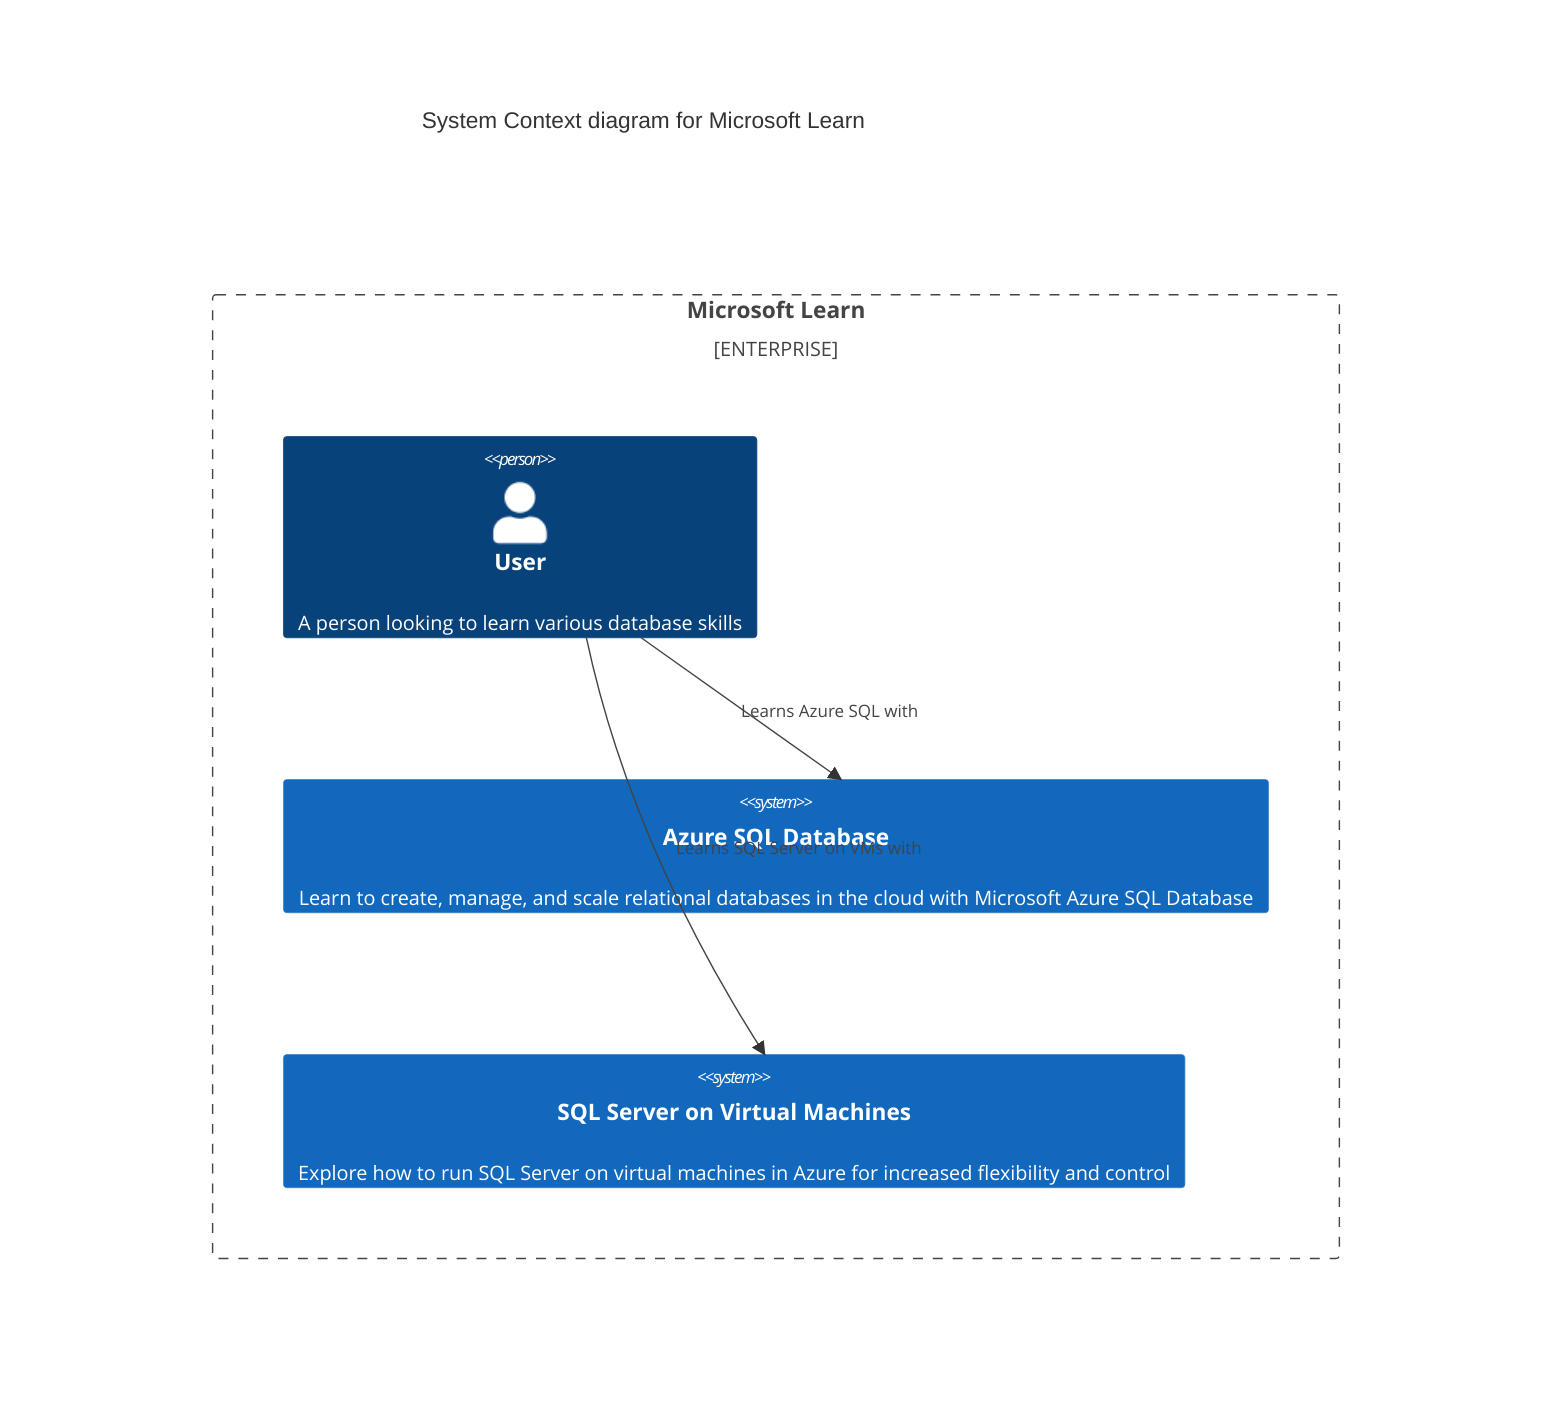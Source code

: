 C4Context
title System Context diagram for Microsoft Learn

Enterprise_Boundary(e0, "Microsoft Learn") {
    Person(user, "User", "A person looking to learn various database skills")

    System(azureSQL, "Azure SQL Database", "Learn to create, manage, and scale relational databases in the cloud with Microsoft Azure SQL Database")
    System(sqlServerVM, "SQL Server on Virtual Machines", "Explore how to run SQL Server on virtual machines in Azure for increased flexibility and control")
}

Rel(user, azureSQL, "Learns Azure SQL with")
Rel(user, sqlServerVM, "Learns SQL Server on VMs with")